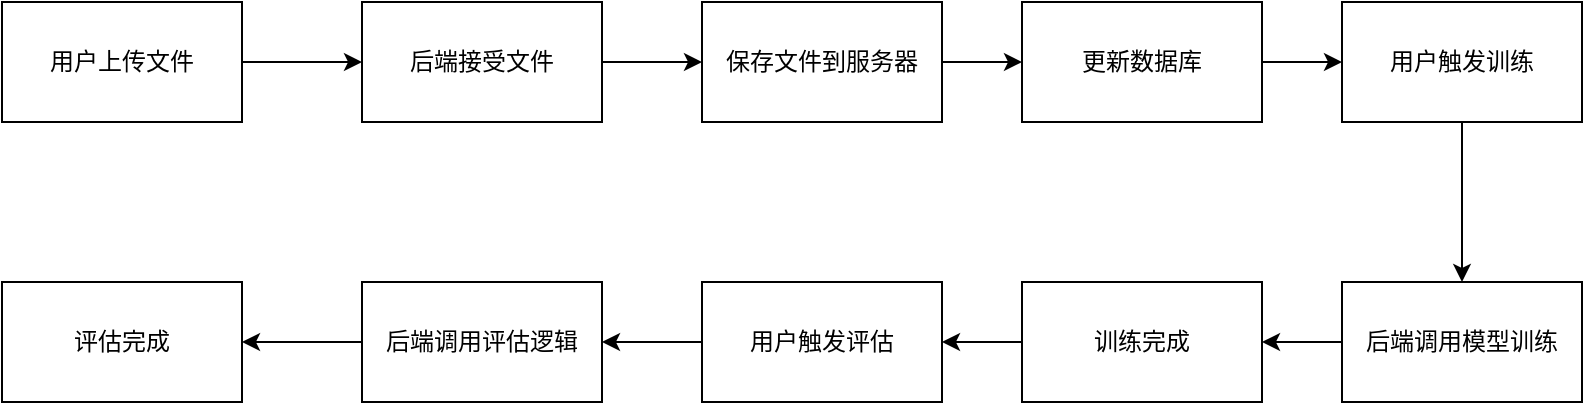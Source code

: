<mxfile version="26.1.1">
  <diagram name="第 1 页" id="2NLKaKdNGWA2YZJr7rei">
    <mxGraphModel dx="1890" dy="505" grid="1" gridSize="10" guides="1" tooltips="1" connect="1" arrows="1" fold="1" page="1" pageScale="1" pageWidth="827" pageHeight="1169" math="0" shadow="0">
      <root>
        <mxCell id="0" />
        <mxCell id="1" parent="0" />
        <mxCell id="mNG-GWQJ5fGpKC8jDQhr-12" style="edgeStyle=orthogonalEdgeStyle;rounded=0;orthogonalLoop=1;jettySize=auto;html=1;exitX=1;exitY=0.5;exitDx=0;exitDy=0;entryX=0;entryY=0.5;entryDx=0;entryDy=0;" edge="1" parent="1" source="mNG-GWQJ5fGpKC8jDQhr-1" target="mNG-GWQJ5fGpKC8jDQhr-2">
          <mxGeometry relative="1" as="geometry" />
        </mxCell>
        <mxCell id="mNG-GWQJ5fGpKC8jDQhr-1" value="用户上传文件" style="rounded=0;whiteSpace=wrap;html=1;" vertex="1" parent="1">
          <mxGeometry x="-70" y="160" width="120" height="60" as="geometry" />
        </mxCell>
        <mxCell id="mNG-GWQJ5fGpKC8jDQhr-13" style="edgeStyle=orthogonalEdgeStyle;rounded=0;orthogonalLoop=1;jettySize=auto;html=1;exitX=1;exitY=0.5;exitDx=0;exitDy=0;entryX=0;entryY=0.5;entryDx=0;entryDy=0;" edge="1" parent="1" source="mNG-GWQJ5fGpKC8jDQhr-2" target="mNG-GWQJ5fGpKC8jDQhr-3">
          <mxGeometry relative="1" as="geometry" />
        </mxCell>
        <mxCell id="mNG-GWQJ5fGpKC8jDQhr-2" value="后端接受文件" style="rounded=0;whiteSpace=wrap;html=1;" vertex="1" parent="1">
          <mxGeometry x="110" y="160" width="120" height="60" as="geometry" />
        </mxCell>
        <mxCell id="mNG-GWQJ5fGpKC8jDQhr-14" style="edgeStyle=orthogonalEdgeStyle;rounded=0;orthogonalLoop=1;jettySize=auto;html=1;exitX=1;exitY=0.5;exitDx=0;exitDy=0;entryX=0;entryY=0.5;entryDx=0;entryDy=0;" edge="1" parent="1" source="mNG-GWQJ5fGpKC8jDQhr-3" target="mNG-GWQJ5fGpKC8jDQhr-4">
          <mxGeometry relative="1" as="geometry" />
        </mxCell>
        <mxCell id="mNG-GWQJ5fGpKC8jDQhr-3" value="保存文件到服务器" style="rounded=0;whiteSpace=wrap;html=1;" vertex="1" parent="1">
          <mxGeometry x="280" y="160" width="120" height="60" as="geometry" />
        </mxCell>
        <mxCell id="mNG-GWQJ5fGpKC8jDQhr-15" style="edgeStyle=orthogonalEdgeStyle;rounded=0;orthogonalLoop=1;jettySize=auto;html=1;exitX=1;exitY=0.5;exitDx=0;exitDy=0;entryX=0;entryY=0.5;entryDx=0;entryDy=0;" edge="1" parent="1" source="mNG-GWQJ5fGpKC8jDQhr-4" target="mNG-GWQJ5fGpKC8jDQhr-5">
          <mxGeometry relative="1" as="geometry" />
        </mxCell>
        <mxCell id="mNG-GWQJ5fGpKC8jDQhr-4" value="更新数据库" style="rounded=0;whiteSpace=wrap;html=1;" vertex="1" parent="1">
          <mxGeometry x="440" y="160" width="120" height="60" as="geometry" />
        </mxCell>
        <mxCell id="mNG-GWQJ5fGpKC8jDQhr-16" value="" style="edgeStyle=orthogonalEdgeStyle;rounded=0;orthogonalLoop=1;jettySize=auto;html=1;" edge="1" parent="1" source="mNG-GWQJ5fGpKC8jDQhr-5" target="mNG-GWQJ5fGpKC8jDQhr-8">
          <mxGeometry relative="1" as="geometry" />
        </mxCell>
        <mxCell id="mNG-GWQJ5fGpKC8jDQhr-5" value="用户触发训练&lt;span style=&quot;color: rgba(0, 0, 0, 0); font-family: monospace; font-size: 0px; text-align: start; text-wrap-mode: nowrap;&quot;&gt;%3CmxGraphModel%3E%3Croot%3E%3CmxCell%20id%3D%220%22%2F%3E%3CmxCell%20id%3D%221%22%20parent%3D%220%22%2F%3E%3CmxCell%20id%3D%222%22%20value%3D%22%E4%BF%9D%E5%AD%98%E6%96%87%E4%BB%B6%E5%88%B0%E6%9C%8D%E5%8A%A1%E5%99%A8%22%20style%3D%22rounded%3D0%3BwhiteSpace%3Dwrap%3Bhtml%3D1%3B%22%20vertex%3D%221%22%20parent%3D%221%22%3E%3CmxGeometry%20x%3D%22280%22%20y%3D%22160%22%20width%3D%22120%22%20height%3D%2260%22%20as%3D%22geometry%22%2F%3E%3C%2FmxCell%3E%3C%2Froot%3E%3C%2FmxGraphModel%3E&lt;/span&gt;&lt;span style=&quot;color: rgba(0, 0, 0, 0); font-family: monospace; font-size: 0px; text-align: start; text-wrap-mode: nowrap;&quot;&gt;%3CmxGraphModel%3E%3Croot%3E%3CmxCell%20id%3D%220%22%2F%3E%3CmxCell%20id%3D%221%22%20parent%3D%220%22%2F%3E%3CmxCell%20id%3D%222%22%20value%3D%22%E4%BF%9D%E5%AD%98%E6%96%87%E4%BB%B6%E5%88%B0%E6%9C%8D%E5%8A%A1%E5%99%A8%22%20style%3D%22rounded%3D0%3BwhiteSpace%3Dwrap%3Bhtml%3D1%3B%22%20vertex%3D%221%22%20parent%3D%221%22%3E%3CmxGeometry%20x%3D%22280%22%20y%3D%22160%22%20width%3D%22120%22%20height%3D%2260%22%20as%3D%22geometry%22%2F%3E%3C%2FmxCell%3E%3C%2Froot%3E%3C%2FmxGraphModel%3E&lt;/span&gt;" style="rounded=0;whiteSpace=wrap;html=1;" vertex="1" parent="1">
          <mxGeometry x="600" y="160" width="120" height="60" as="geometry" />
        </mxCell>
        <mxCell id="mNG-GWQJ5fGpKC8jDQhr-20" value="" style="edgeStyle=orthogonalEdgeStyle;rounded=0;orthogonalLoop=1;jettySize=auto;html=1;" edge="1" parent="1" source="mNG-GWQJ5fGpKC8jDQhr-6" target="mNG-GWQJ5fGpKC8jDQhr-9">
          <mxGeometry relative="1" as="geometry" />
        </mxCell>
        <mxCell id="mNG-GWQJ5fGpKC8jDQhr-6" value="用户触发评估" style="rounded=0;whiteSpace=wrap;html=1;" vertex="1" parent="1">
          <mxGeometry x="280" y="300" width="120" height="60" as="geometry" />
        </mxCell>
        <mxCell id="mNG-GWQJ5fGpKC8jDQhr-19" value="" style="edgeStyle=orthogonalEdgeStyle;rounded=0;orthogonalLoop=1;jettySize=auto;html=1;" edge="1" parent="1" source="mNG-GWQJ5fGpKC8jDQhr-7" target="mNG-GWQJ5fGpKC8jDQhr-6">
          <mxGeometry relative="1" as="geometry" />
        </mxCell>
        <mxCell id="mNG-GWQJ5fGpKC8jDQhr-7" value="训练完成" style="rounded=0;whiteSpace=wrap;html=1;" vertex="1" parent="1">
          <mxGeometry x="440" y="300" width="120" height="60" as="geometry" />
        </mxCell>
        <mxCell id="mNG-GWQJ5fGpKC8jDQhr-17" value="" style="edgeStyle=orthogonalEdgeStyle;rounded=0;orthogonalLoop=1;jettySize=auto;html=1;" edge="1" parent="1" source="mNG-GWQJ5fGpKC8jDQhr-8" target="mNG-GWQJ5fGpKC8jDQhr-7">
          <mxGeometry relative="1" as="geometry" />
        </mxCell>
        <mxCell id="mNG-GWQJ5fGpKC8jDQhr-8" value="后端调用模型训练" style="rounded=0;whiteSpace=wrap;html=1;" vertex="1" parent="1">
          <mxGeometry x="600" y="300" width="120" height="60" as="geometry" />
        </mxCell>
        <mxCell id="mNG-GWQJ5fGpKC8jDQhr-21" value="" style="edgeStyle=orthogonalEdgeStyle;rounded=0;orthogonalLoop=1;jettySize=auto;html=1;" edge="1" parent="1" source="mNG-GWQJ5fGpKC8jDQhr-9" target="mNG-GWQJ5fGpKC8jDQhr-10">
          <mxGeometry relative="1" as="geometry" />
        </mxCell>
        <mxCell id="mNG-GWQJ5fGpKC8jDQhr-9" value="后端调用评估逻辑" style="rounded=0;whiteSpace=wrap;html=1;" vertex="1" parent="1">
          <mxGeometry x="110" y="300" width="120" height="60" as="geometry" />
        </mxCell>
        <mxCell id="mNG-GWQJ5fGpKC8jDQhr-10" value="评估完成" style="rounded=0;whiteSpace=wrap;html=1;" vertex="1" parent="1">
          <mxGeometry x="-70" y="300" width="120" height="60" as="geometry" />
        </mxCell>
      </root>
    </mxGraphModel>
  </diagram>
</mxfile>
